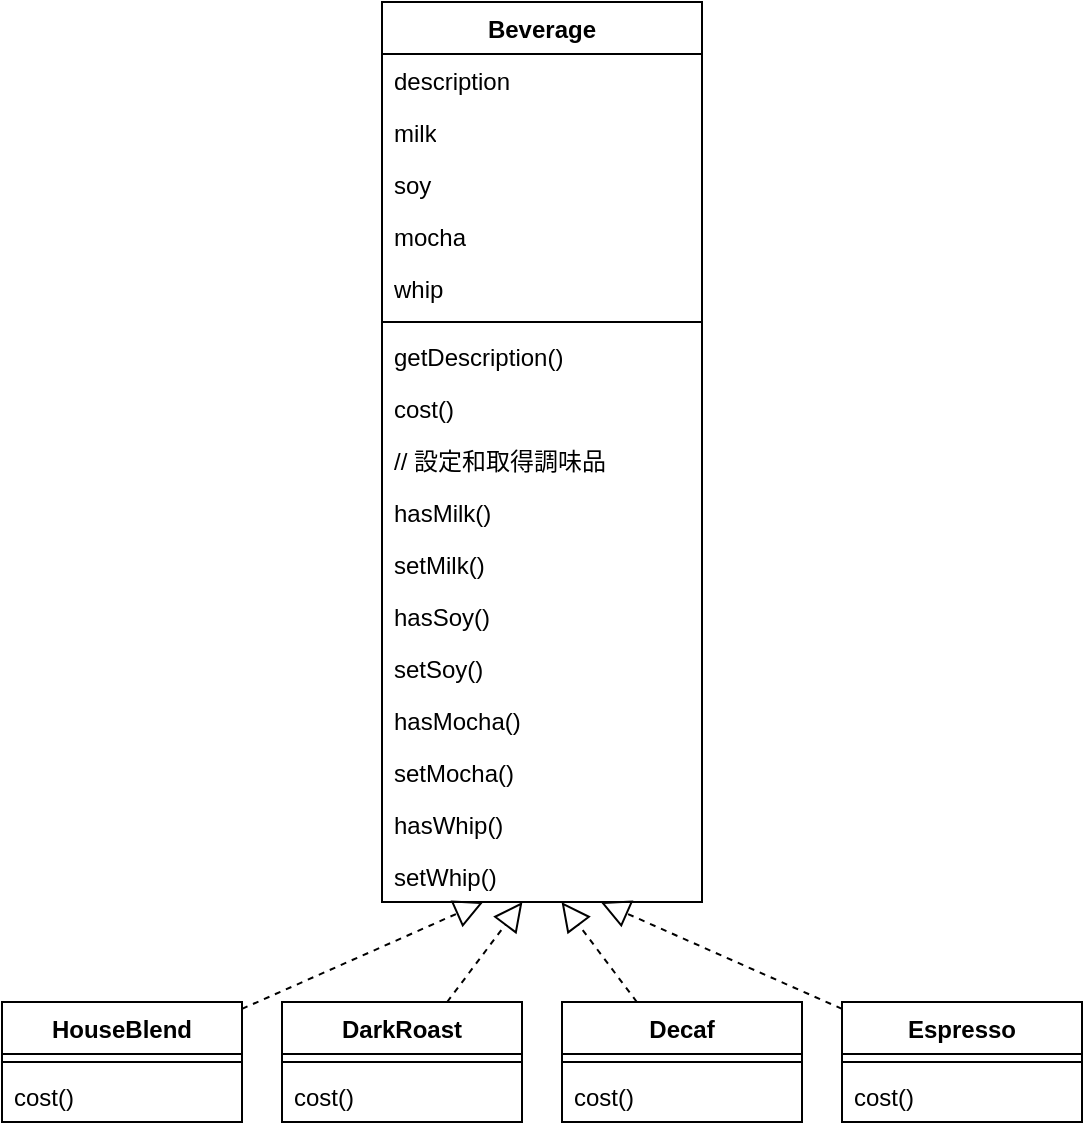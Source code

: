 <mxfile version="23.1.7" type="device">
  <diagram id="C5RBs43oDa-KdzZeNtuy" name="Page-1">
    <mxGraphModel dx="1195" dy="622" grid="1" gridSize="10" guides="1" tooltips="1" connect="1" arrows="1" fold="1" page="1" pageScale="1" pageWidth="827" pageHeight="1169" math="0" shadow="0">
      <root>
        <mxCell id="WIyWlLk6GJQsqaUBKTNV-0" />
        <mxCell id="WIyWlLk6GJQsqaUBKTNV-1" parent="WIyWlLk6GJQsqaUBKTNV-0" />
        <mxCell id="GhlGxq6gx5H_YgF2LxDl-124" value="Beverage" style="swimlane;fontStyle=1;align=center;verticalAlign=top;childLayout=stackLayout;horizontal=1;startSize=26;horizontalStack=0;resizeParent=1;resizeParentMax=0;resizeLast=0;collapsible=1;marginBottom=0;whiteSpace=wrap;html=1;" vertex="1" parent="WIyWlLk6GJQsqaUBKTNV-1">
          <mxGeometry x="350" y="160" width="160" height="450" as="geometry" />
        </mxCell>
        <mxCell id="GhlGxq6gx5H_YgF2LxDl-125" value="description" style="text;strokeColor=none;fillColor=none;align=left;verticalAlign=top;spacingLeft=4;spacingRight=4;overflow=hidden;rotatable=0;points=[[0,0.5],[1,0.5]];portConstraint=eastwest;whiteSpace=wrap;html=1;" vertex="1" parent="GhlGxq6gx5H_YgF2LxDl-124">
          <mxGeometry y="26" width="160" height="26" as="geometry" />
        </mxCell>
        <mxCell id="GhlGxq6gx5H_YgF2LxDl-289" value="milk" style="text;strokeColor=none;fillColor=none;align=left;verticalAlign=top;spacingLeft=4;spacingRight=4;overflow=hidden;rotatable=0;points=[[0,0.5],[1,0.5]];portConstraint=eastwest;whiteSpace=wrap;html=1;" vertex="1" parent="GhlGxq6gx5H_YgF2LxDl-124">
          <mxGeometry y="52" width="160" height="26" as="geometry" />
        </mxCell>
        <mxCell id="GhlGxq6gx5H_YgF2LxDl-290" value="soy" style="text;strokeColor=none;fillColor=none;align=left;verticalAlign=top;spacingLeft=4;spacingRight=4;overflow=hidden;rotatable=0;points=[[0,0.5],[1,0.5]];portConstraint=eastwest;whiteSpace=wrap;html=1;" vertex="1" parent="GhlGxq6gx5H_YgF2LxDl-124">
          <mxGeometry y="78" width="160" height="26" as="geometry" />
        </mxCell>
        <mxCell id="GhlGxq6gx5H_YgF2LxDl-291" value="mocha" style="text;strokeColor=none;fillColor=none;align=left;verticalAlign=top;spacingLeft=4;spacingRight=4;overflow=hidden;rotatable=0;points=[[0,0.5],[1,0.5]];portConstraint=eastwest;whiteSpace=wrap;html=1;" vertex="1" parent="GhlGxq6gx5H_YgF2LxDl-124">
          <mxGeometry y="104" width="160" height="26" as="geometry" />
        </mxCell>
        <mxCell id="GhlGxq6gx5H_YgF2LxDl-292" value="whip" style="text;strokeColor=none;fillColor=none;align=left;verticalAlign=top;spacingLeft=4;spacingRight=4;overflow=hidden;rotatable=0;points=[[0,0.5],[1,0.5]];portConstraint=eastwest;whiteSpace=wrap;html=1;" vertex="1" parent="GhlGxq6gx5H_YgF2LxDl-124">
          <mxGeometry y="130" width="160" height="26" as="geometry" />
        </mxCell>
        <mxCell id="GhlGxq6gx5H_YgF2LxDl-126" value="" style="line;strokeWidth=1;fillColor=none;align=left;verticalAlign=middle;spacingTop=-1;spacingLeft=3;spacingRight=3;rotatable=0;labelPosition=right;points=[];portConstraint=eastwest;strokeColor=inherit;" vertex="1" parent="GhlGxq6gx5H_YgF2LxDl-124">
          <mxGeometry y="156" width="160" height="8" as="geometry" />
        </mxCell>
        <mxCell id="GhlGxq6gx5H_YgF2LxDl-127" value="getDescription()" style="text;strokeColor=none;fillColor=none;align=left;verticalAlign=top;spacingLeft=4;spacingRight=4;overflow=hidden;rotatable=0;points=[[0,0.5],[1,0.5]];portConstraint=eastwest;whiteSpace=wrap;html=1;" vertex="1" parent="GhlGxq6gx5H_YgF2LxDl-124">
          <mxGeometry y="164" width="160" height="26" as="geometry" />
        </mxCell>
        <mxCell id="GhlGxq6gx5H_YgF2LxDl-128" value="cost()" style="text;strokeColor=none;fillColor=none;align=left;verticalAlign=top;spacingLeft=4;spacingRight=4;overflow=hidden;rotatable=0;points=[[0,0.5],[1,0.5]];portConstraint=eastwest;whiteSpace=wrap;html=1;" vertex="1" parent="GhlGxq6gx5H_YgF2LxDl-124">
          <mxGeometry y="190" width="160" height="26" as="geometry" />
        </mxCell>
        <mxCell id="GhlGxq6gx5H_YgF2LxDl-319" value="// 設定和取得調味品" style="text;strokeColor=none;fillColor=none;align=left;verticalAlign=top;spacingLeft=4;spacingRight=4;overflow=hidden;rotatable=0;points=[[0,0.5],[1,0.5]];portConstraint=eastwest;whiteSpace=wrap;html=1;" vertex="1" parent="GhlGxq6gx5H_YgF2LxDl-124">
          <mxGeometry y="216" width="160" height="26" as="geometry" />
        </mxCell>
        <mxCell id="GhlGxq6gx5H_YgF2LxDl-294" value="hasMilk()" style="text;strokeColor=none;fillColor=none;align=left;verticalAlign=top;spacingLeft=4;spacingRight=4;overflow=hidden;rotatable=0;points=[[0,0.5],[1,0.5]];portConstraint=eastwest;whiteSpace=wrap;html=1;" vertex="1" parent="GhlGxq6gx5H_YgF2LxDl-124">
          <mxGeometry y="242" width="160" height="26" as="geometry" />
        </mxCell>
        <mxCell id="GhlGxq6gx5H_YgF2LxDl-295" value="setMilk()" style="text;strokeColor=none;fillColor=none;align=left;verticalAlign=top;spacingLeft=4;spacingRight=4;overflow=hidden;rotatable=0;points=[[0,0.5],[1,0.5]];portConstraint=eastwest;whiteSpace=wrap;html=1;" vertex="1" parent="GhlGxq6gx5H_YgF2LxDl-124">
          <mxGeometry y="268" width="160" height="26" as="geometry" />
        </mxCell>
        <mxCell id="GhlGxq6gx5H_YgF2LxDl-296" value="hasSoy()" style="text;strokeColor=none;fillColor=none;align=left;verticalAlign=top;spacingLeft=4;spacingRight=4;overflow=hidden;rotatable=0;points=[[0,0.5],[1,0.5]];portConstraint=eastwest;whiteSpace=wrap;html=1;" vertex="1" parent="GhlGxq6gx5H_YgF2LxDl-124">
          <mxGeometry y="294" width="160" height="26" as="geometry" />
        </mxCell>
        <mxCell id="GhlGxq6gx5H_YgF2LxDl-297" value="setSoy()" style="text;strokeColor=none;fillColor=none;align=left;verticalAlign=top;spacingLeft=4;spacingRight=4;overflow=hidden;rotatable=0;points=[[0,0.5],[1,0.5]];portConstraint=eastwest;whiteSpace=wrap;html=1;" vertex="1" parent="GhlGxq6gx5H_YgF2LxDl-124">
          <mxGeometry y="320" width="160" height="26" as="geometry" />
        </mxCell>
        <mxCell id="GhlGxq6gx5H_YgF2LxDl-298" value="hasMocha()" style="text;strokeColor=none;fillColor=none;align=left;verticalAlign=top;spacingLeft=4;spacingRight=4;overflow=hidden;rotatable=0;points=[[0,0.5],[1,0.5]];portConstraint=eastwest;whiteSpace=wrap;html=1;" vertex="1" parent="GhlGxq6gx5H_YgF2LxDl-124">
          <mxGeometry y="346" width="160" height="26" as="geometry" />
        </mxCell>
        <mxCell id="GhlGxq6gx5H_YgF2LxDl-299" value="setMocha()" style="text;strokeColor=none;fillColor=none;align=left;verticalAlign=top;spacingLeft=4;spacingRight=4;overflow=hidden;rotatable=0;points=[[0,0.5],[1,0.5]];portConstraint=eastwest;whiteSpace=wrap;html=1;" vertex="1" parent="GhlGxq6gx5H_YgF2LxDl-124">
          <mxGeometry y="372" width="160" height="26" as="geometry" />
        </mxCell>
        <mxCell id="GhlGxq6gx5H_YgF2LxDl-300" value="hasWhip()" style="text;strokeColor=none;fillColor=none;align=left;verticalAlign=top;spacingLeft=4;spacingRight=4;overflow=hidden;rotatable=0;points=[[0,0.5],[1,0.5]];portConstraint=eastwest;whiteSpace=wrap;html=1;" vertex="1" parent="GhlGxq6gx5H_YgF2LxDl-124">
          <mxGeometry y="398" width="160" height="26" as="geometry" />
        </mxCell>
        <mxCell id="GhlGxq6gx5H_YgF2LxDl-301" value="setWhip()" style="text;strokeColor=none;fillColor=none;align=left;verticalAlign=top;spacingLeft=4;spacingRight=4;overflow=hidden;rotatable=0;points=[[0,0.5],[1,0.5]];portConstraint=eastwest;whiteSpace=wrap;html=1;" vertex="1" parent="GhlGxq6gx5H_YgF2LxDl-124">
          <mxGeometry y="424" width="160" height="26" as="geometry" />
        </mxCell>
        <mxCell id="GhlGxq6gx5H_YgF2LxDl-302" value="HouseBlend" style="swimlane;fontStyle=1;align=center;verticalAlign=top;childLayout=stackLayout;horizontal=1;startSize=26;horizontalStack=0;resizeParent=1;resizeParentMax=0;resizeLast=0;collapsible=1;marginBottom=0;whiteSpace=wrap;html=1;" vertex="1" parent="WIyWlLk6GJQsqaUBKTNV-1">
          <mxGeometry x="160" y="660" width="120" height="60" as="geometry" />
        </mxCell>
        <mxCell id="GhlGxq6gx5H_YgF2LxDl-304" value="" style="line;strokeWidth=1;fillColor=none;align=left;verticalAlign=middle;spacingTop=-1;spacingLeft=3;spacingRight=3;rotatable=0;labelPosition=right;points=[];portConstraint=eastwest;strokeColor=inherit;" vertex="1" parent="GhlGxq6gx5H_YgF2LxDl-302">
          <mxGeometry y="26" width="120" height="8" as="geometry" />
        </mxCell>
        <mxCell id="GhlGxq6gx5H_YgF2LxDl-305" value="cost()" style="text;strokeColor=none;fillColor=none;align=left;verticalAlign=top;spacingLeft=4;spacingRight=4;overflow=hidden;rotatable=0;points=[[0,0.5],[1,0.5]];portConstraint=eastwest;whiteSpace=wrap;html=1;" vertex="1" parent="GhlGxq6gx5H_YgF2LxDl-302">
          <mxGeometry y="34" width="120" height="26" as="geometry" />
        </mxCell>
        <mxCell id="GhlGxq6gx5H_YgF2LxDl-306" value="DarkRoast" style="swimlane;fontStyle=1;align=center;verticalAlign=top;childLayout=stackLayout;horizontal=1;startSize=26;horizontalStack=0;resizeParent=1;resizeParentMax=0;resizeLast=0;collapsible=1;marginBottom=0;whiteSpace=wrap;html=1;" vertex="1" parent="WIyWlLk6GJQsqaUBKTNV-1">
          <mxGeometry x="300" y="660" width="120" height="60" as="geometry" />
        </mxCell>
        <mxCell id="GhlGxq6gx5H_YgF2LxDl-307" value="" style="line;strokeWidth=1;fillColor=none;align=left;verticalAlign=middle;spacingTop=-1;spacingLeft=3;spacingRight=3;rotatable=0;labelPosition=right;points=[];portConstraint=eastwest;strokeColor=inherit;" vertex="1" parent="GhlGxq6gx5H_YgF2LxDl-306">
          <mxGeometry y="26" width="120" height="8" as="geometry" />
        </mxCell>
        <mxCell id="GhlGxq6gx5H_YgF2LxDl-308" value="cost()" style="text;strokeColor=none;fillColor=none;align=left;verticalAlign=top;spacingLeft=4;spacingRight=4;overflow=hidden;rotatable=0;points=[[0,0.5],[1,0.5]];portConstraint=eastwest;whiteSpace=wrap;html=1;" vertex="1" parent="GhlGxq6gx5H_YgF2LxDl-306">
          <mxGeometry y="34" width="120" height="26" as="geometry" />
        </mxCell>
        <mxCell id="GhlGxq6gx5H_YgF2LxDl-309" value="Decaf" style="swimlane;fontStyle=1;align=center;verticalAlign=top;childLayout=stackLayout;horizontal=1;startSize=26;horizontalStack=0;resizeParent=1;resizeParentMax=0;resizeLast=0;collapsible=1;marginBottom=0;whiteSpace=wrap;html=1;" vertex="1" parent="WIyWlLk6GJQsqaUBKTNV-1">
          <mxGeometry x="440" y="660" width="120" height="60" as="geometry" />
        </mxCell>
        <mxCell id="GhlGxq6gx5H_YgF2LxDl-310" value="" style="line;strokeWidth=1;fillColor=none;align=left;verticalAlign=middle;spacingTop=-1;spacingLeft=3;spacingRight=3;rotatable=0;labelPosition=right;points=[];portConstraint=eastwest;strokeColor=inherit;" vertex="1" parent="GhlGxq6gx5H_YgF2LxDl-309">
          <mxGeometry y="26" width="120" height="8" as="geometry" />
        </mxCell>
        <mxCell id="GhlGxq6gx5H_YgF2LxDl-311" value="cost()" style="text;strokeColor=none;fillColor=none;align=left;verticalAlign=top;spacingLeft=4;spacingRight=4;overflow=hidden;rotatable=0;points=[[0,0.5],[1,0.5]];portConstraint=eastwest;whiteSpace=wrap;html=1;" vertex="1" parent="GhlGxq6gx5H_YgF2LxDl-309">
          <mxGeometry y="34" width="120" height="26" as="geometry" />
        </mxCell>
        <mxCell id="GhlGxq6gx5H_YgF2LxDl-312" value="Espresso" style="swimlane;fontStyle=1;align=center;verticalAlign=top;childLayout=stackLayout;horizontal=1;startSize=26;horizontalStack=0;resizeParent=1;resizeParentMax=0;resizeLast=0;collapsible=1;marginBottom=0;whiteSpace=wrap;html=1;" vertex="1" parent="WIyWlLk6GJQsqaUBKTNV-1">
          <mxGeometry x="580" y="660" width="120" height="60" as="geometry" />
        </mxCell>
        <mxCell id="GhlGxq6gx5H_YgF2LxDl-313" value="" style="line;strokeWidth=1;fillColor=none;align=left;verticalAlign=middle;spacingTop=-1;spacingLeft=3;spacingRight=3;rotatable=0;labelPosition=right;points=[];portConstraint=eastwest;strokeColor=inherit;" vertex="1" parent="GhlGxq6gx5H_YgF2LxDl-312">
          <mxGeometry y="26" width="120" height="8" as="geometry" />
        </mxCell>
        <mxCell id="GhlGxq6gx5H_YgF2LxDl-314" value="cost()" style="text;strokeColor=none;fillColor=none;align=left;verticalAlign=top;spacingLeft=4;spacingRight=4;overflow=hidden;rotatable=0;points=[[0,0.5],[1,0.5]];portConstraint=eastwest;whiteSpace=wrap;html=1;" vertex="1" parent="GhlGxq6gx5H_YgF2LxDl-312">
          <mxGeometry y="34" width="120" height="26" as="geometry" />
        </mxCell>
        <mxCell id="GhlGxq6gx5H_YgF2LxDl-315" value="" style="endArrow=block;dashed=1;endFill=0;endSize=12;html=1;rounded=0;" edge="1" parent="WIyWlLk6GJQsqaUBKTNV-1" source="GhlGxq6gx5H_YgF2LxDl-302" target="GhlGxq6gx5H_YgF2LxDl-301">
          <mxGeometry width="160" relative="1" as="geometry">
            <mxPoint x="270" y="850" as="sourcePoint" />
            <mxPoint x="430" y="850" as="targetPoint" />
          </mxGeometry>
        </mxCell>
        <mxCell id="GhlGxq6gx5H_YgF2LxDl-316" value="" style="endArrow=block;dashed=1;endFill=0;endSize=12;html=1;rounded=0;" edge="1" parent="WIyWlLk6GJQsqaUBKTNV-1" source="GhlGxq6gx5H_YgF2LxDl-306" target="GhlGxq6gx5H_YgF2LxDl-301">
          <mxGeometry width="160" relative="1" as="geometry">
            <mxPoint x="283" y="670" as="sourcePoint" />
            <mxPoint x="417" y="594" as="targetPoint" />
          </mxGeometry>
        </mxCell>
        <mxCell id="GhlGxq6gx5H_YgF2LxDl-317" value="" style="endArrow=block;dashed=1;endFill=0;endSize=12;html=1;rounded=0;" edge="1" parent="WIyWlLk6GJQsqaUBKTNV-1" source="GhlGxq6gx5H_YgF2LxDl-309" target="GhlGxq6gx5H_YgF2LxDl-301">
          <mxGeometry width="160" relative="1" as="geometry">
            <mxPoint x="370" y="670" as="sourcePoint" />
            <mxPoint x="430" y="594" as="targetPoint" />
          </mxGeometry>
        </mxCell>
        <mxCell id="GhlGxq6gx5H_YgF2LxDl-318" value="" style="endArrow=block;dashed=1;endFill=0;endSize=12;html=1;rounded=0;" edge="1" parent="WIyWlLk6GJQsqaUBKTNV-1" source="GhlGxq6gx5H_YgF2LxDl-312" target="GhlGxq6gx5H_YgF2LxDl-301">
          <mxGeometry width="160" relative="1" as="geometry">
            <mxPoint x="492" y="670" as="sourcePoint" />
            <mxPoint x="448" y="594" as="targetPoint" />
          </mxGeometry>
        </mxCell>
      </root>
    </mxGraphModel>
  </diagram>
</mxfile>
